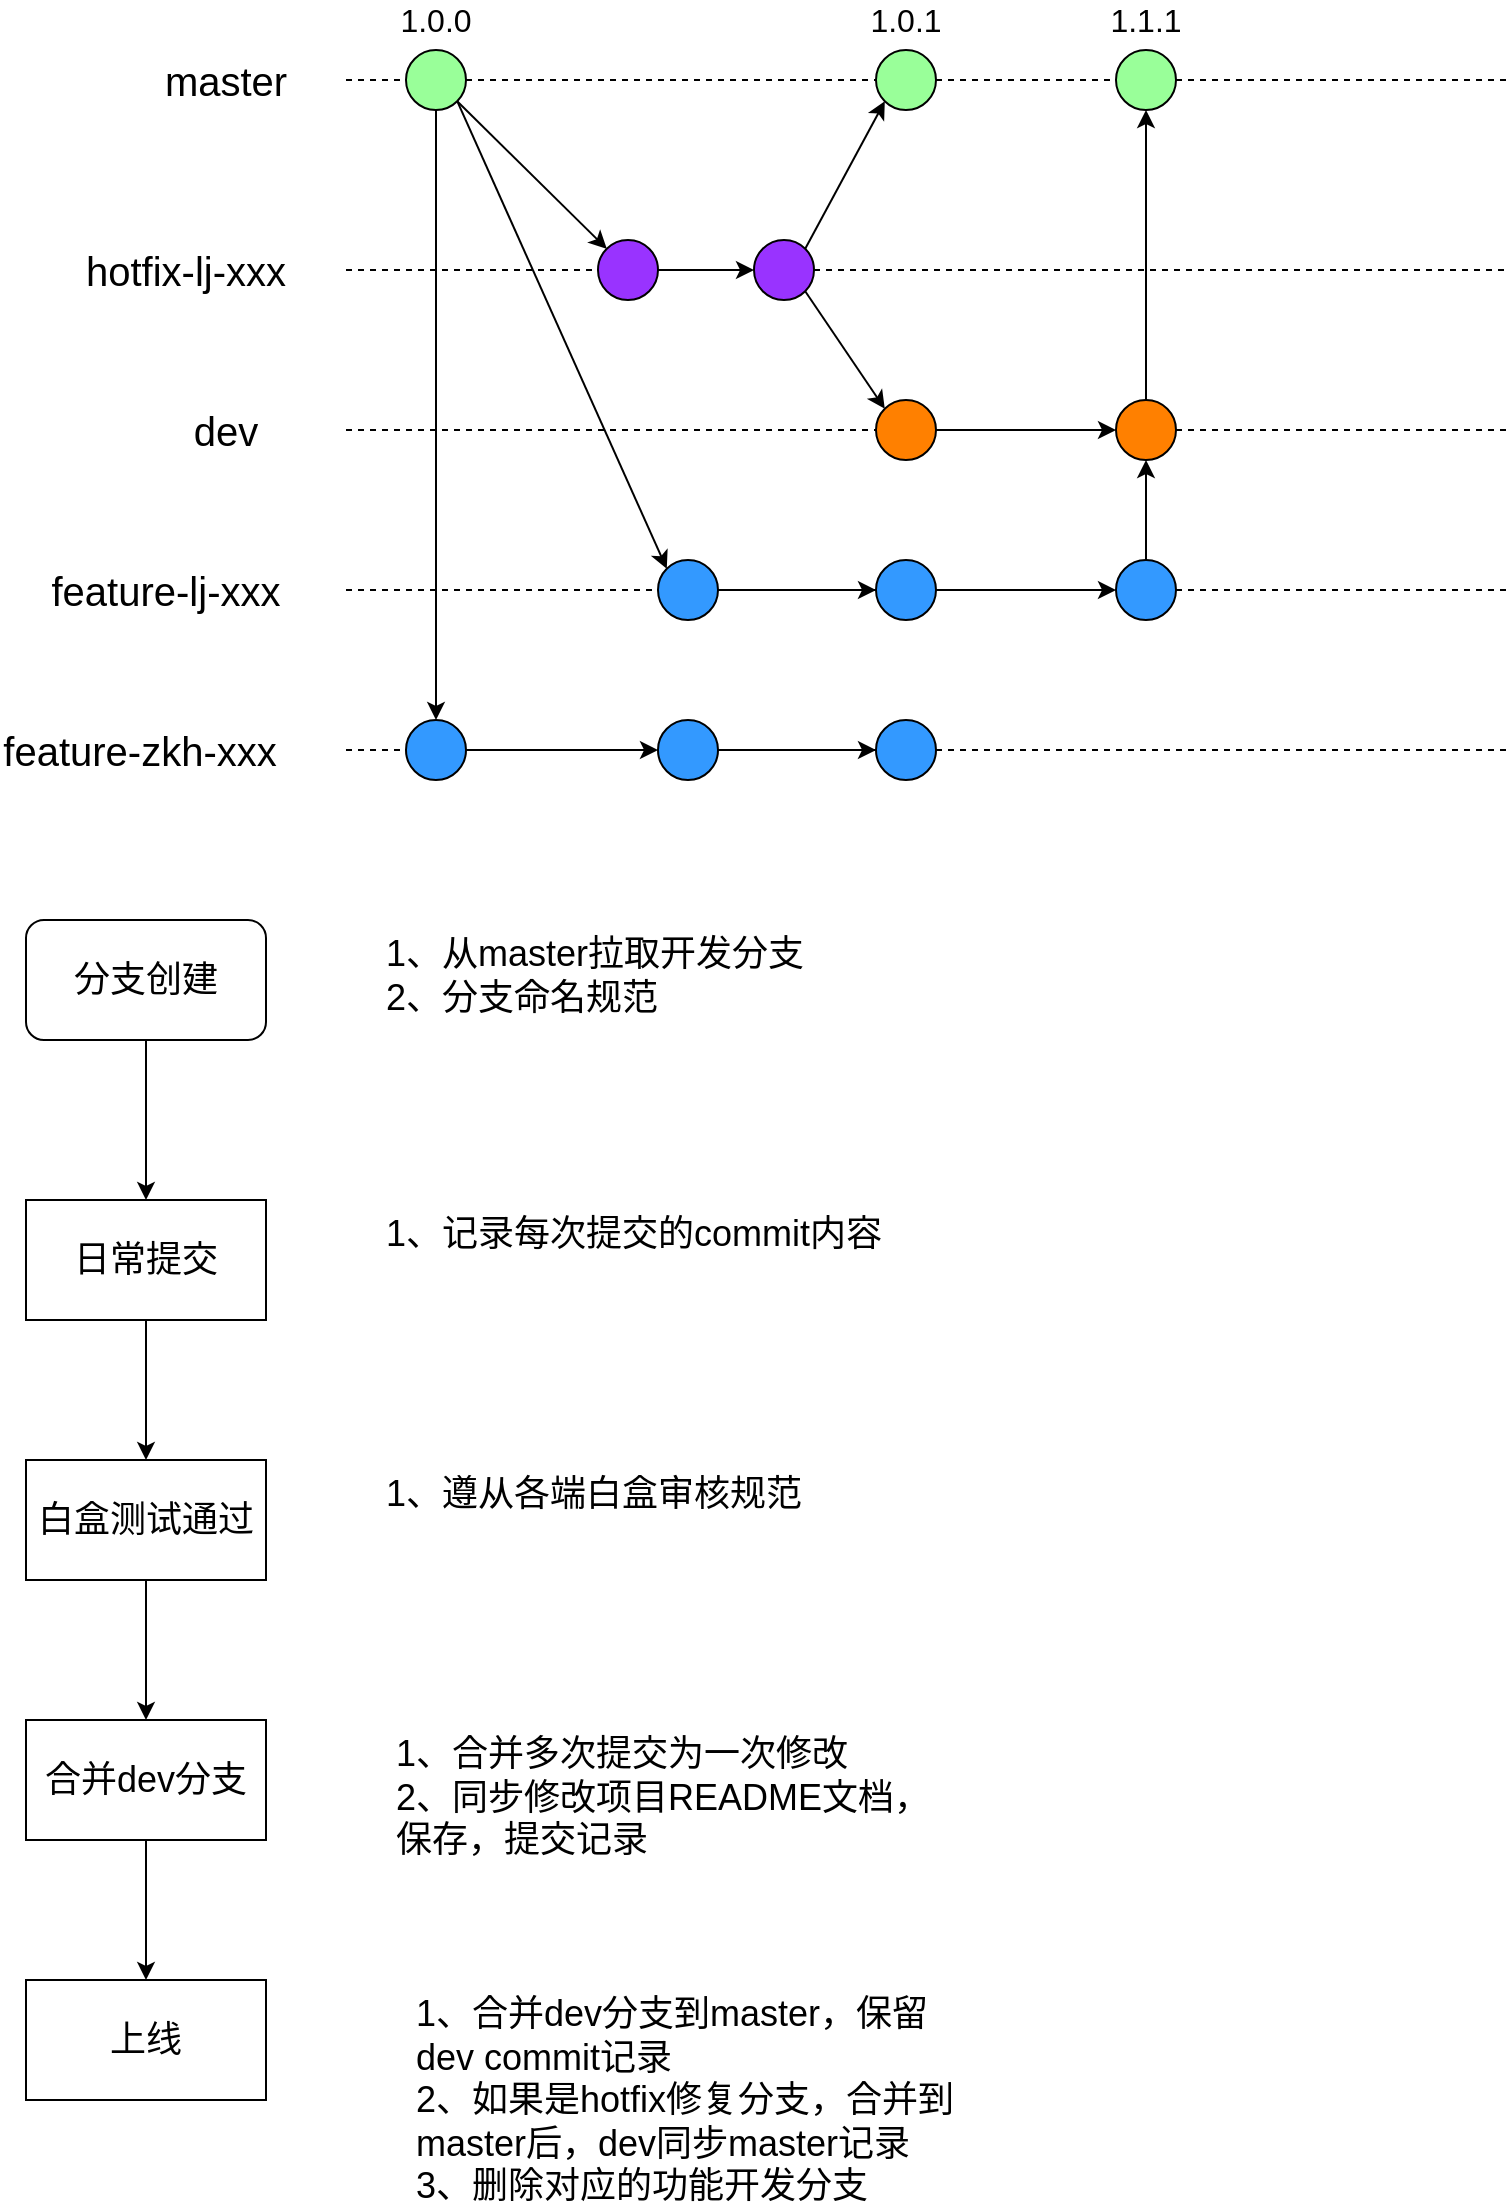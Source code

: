 <mxfile version="14.1.8" type="github">
  <diagram id="vDsj7gB0pOgBq1WQOLaf" name="Page-1">
    <mxGraphModel dx="1673" dy="944" grid="1" gridSize="10" guides="1" tooltips="1" connect="1" arrows="1" fold="1" page="1" pageScale="1" pageWidth="827" pageHeight="1169" math="0" shadow="0">
      <root>
        <mxCell id="0" />
        <mxCell id="1" parent="0" />
        <mxCell id="hbLUMs-cLDC_c3JnMp7D-1" value="master" style="text;html=1;strokeColor=none;fillColor=none;align=center;verticalAlign=middle;whiteSpace=wrap;rounded=0;fontSize=20;" parent="1" vertex="1">
          <mxGeometry x="143" y="80" width="40" height="20" as="geometry" />
        </mxCell>
        <mxCell id="hbLUMs-cLDC_c3JnMp7D-2" value="" style="endArrow=none;dashed=1;html=1;fontSize=20;" parent="1" source="hbLUMs-cLDC_c3JnMp7D-14" edge="1">
          <mxGeometry width="50" height="50" relative="1" as="geometry">
            <mxPoint x="223" y="90" as="sourcePoint" />
            <mxPoint x="803" y="90" as="targetPoint" />
          </mxGeometry>
        </mxCell>
        <mxCell id="hbLUMs-cLDC_c3JnMp7D-3" value="" style="ellipse;whiteSpace=wrap;html=1;fontSize=20;fontColor=#99FF99;fillColor=#99FF99;" parent="1" vertex="1">
          <mxGeometry x="253" y="75" width="30" height="30" as="geometry" />
        </mxCell>
        <mxCell id="hbLUMs-cLDC_c3JnMp7D-4" value="" style="endArrow=none;dashed=1;html=1;fontSize=20;" parent="1" target="hbLUMs-cLDC_c3JnMp7D-3" edge="1">
          <mxGeometry width="50" height="50" relative="1" as="geometry">
            <mxPoint x="223" y="90" as="sourcePoint" />
            <mxPoint x="803" y="90" as="targetPoint" />
          </mxGeometry>
        </mxCell>
        <mxCell id="hbLUMs-cLDC_c3JnMp7D-5" value="1.0.0" style="text;html=1;strokeColor=none;fillColor=none;align=center;verticalAlign=middle;whiteSpace=wrap;rounded=0;fontSize=16;" parent="1" vertex="1">
          <mxGeometry x="248" y="50" width="40" height="20" as="geometry" />
        </mxCell>
        <mxCell id="hbLUMs-cLDC_c3JnMp7D-6" value="dev" style="text;html=1;strokeColor=none;fillColor=none;align=center;verticalAlign=middle;whiteSpace=wrap;rounded=0;fontSize=20;" parent="1" vertex="1">
          <mxGeometry x="143" y="255" width="40" height="20" as="geometry" />
        </mxCell>
        <mxCell id="hbLUMs-cLDC_c3JnMp7D-7" value="" style="endArrow=none;dashed=1;html=1;fontSize=20;" parent="1" source="hbLUMs-cLDC_c3JnMp7D-8" edge="1">
          <mxGeometry width="50" height="50" relative="1" as="geometry">
            <mxPoint x="223" y="265" as="sourcePoint" />
            <mxPoint x="803" y="265" as="targetPoint" />
          </mxGeometry>
        </mxCell>
        <mxCell id="hbLUMs-cLDC_c3JnMp7D-8" value="" style="ellipse;whiteSpace=wrap;html=1;fontSize=20;fontColor=#99FF99;fillColor=#FF8000;" parent="1" vertex="1">
          <mxGeometry x="608" y="250" width="30" height="30" as="geometry" />
        </mxCell>
        <mxCell id="hbLUMs-cLDC_c3JnMp7D-9" value="" style="endArrow=none;dashed=1;html=1;fontSize=20;" parent="1" source="hbLUMs-cLDC_c3JnMp7D-46" target="hbLUMs-cLDC_c3JnMp7D-8" edge="1">
          <mxGeometry width="50" height="50" relative="1" as="geometry">
            <mxPoint x="318" y="265" as="sourcePoint" />
            <mxPoint x="898" y="265" as="targetPoint" />
          </mxGeometry>
        </mxCell>
        <mxCell id="hbLUMs-cLDC_c3JnMp7D-10" value="feature-lj-xxx" style="text;html=1;strokeColor=none;fillColor=none;align=center;verticalAlign=middle;whiteSpace=wrap;rounded=0;fontSize=20;" parent="1" vertex="1">
          <mxGeometry x="63" y="335" width="140" height="20" as="geometry" />
        </mxCell>
        <mxCell id="hbLUMs-cLDC_c3JnMp7D-11" value="" style="endArrow=none;dashed=1;html=1;fontSize=20;" parent="1" source="hbLUMs-cLDC_c3JnMp7D-20" edge="1">
          <mxGeometry width="50" height="50" relative="1" as="geometry">
            <mxPoint x="223" y="345" as="sourcePoint" />
            <mxPoint x="803" y="345" as="targetPoint" />
          </mxGeometry>
        </mxCell>
        <mxCell id="hbLUMs-cLDC_c3JnMp7D-12" value="" style="ellipse;whiteSpace=wrap;html=1;fontSize=20;fontColor=#99FF99;fillColor=#3399FF;" parent="1" vertex="1">
          <mxGeometry x="379" y="330" width="30" height="30" as="geometry" />
        </mxCell>
        <mxCell id="hbLUMs-cLDC_c3JnMp7D-13" value="" style="endArrow=none;dashed=1;html=1;fontSize=20;" parent="1" target="hbLUMs-cLDC_c3JnMp7D-12" edge="1">
          <mxGeometry width="50" height="50" relative="1" as="geometry">
            <mxPoint x="223" y="345" as="sourcePoint" />
            <mxPoint x="803" y="345" as="targetPoint" />
          </mxGeometry>
        </mxCell>
        <mxCell id="hbLUMs-cLDC_c3JnMp7D-14" value="" style="ellipse;whiteSpace=wrap;html=1;fontSize=20;fontColor=#99FF99;fillColor=#99FF99;" parent="1" vertex="1">
          <mxGeometry x="608" y="75" width="30" height="30" as="geometry" />
        </mxCell>
        <mxCell id="hbLUMs-cLDC_c3JnMp7D-15" value="" style="endArrow=none;dashed=1;html=1;fontSize=20;" parent="1" source="hbLUMs-cLDC_c3JnMp7D-42" target="hbLUMs-cLDC_c3JnMp7D-14" edge="1">
          <mxGeometry width="50" height="50" relative="1" as="geometry">
            <mxPoint x="378" y="90" as="sourcePoint" />
            <mxPoint x="898" y="90" as="targetPoint" />
          </mxGeometry>
        </mxCell>
        <mxCell id="hbLUMs-cLDC_c3JnMp7D-16" value="1.1.1" style="text;html=1;strokeColor=none;fillColor=none;align=center;verticalAlign=middle;whiteSpace=wrap;rounded=0;fontSize=16;" parent="1" vertex="1">
          <mxGeometry x="603" y="50" width="40" height="20" as="geometry" />
        </mxCell>
        <mxCell id="hbLUMs-cLDC_c3JnMp7D-17" value="" style="endArrow=classic;html=1;fontSize=16;fontColor=#000000;exitX=1;exitY=1;exitDx=0;exitDy=0;entryX=0;entryY=0;entryDx=0;entryDy=0;" parent="1" source="hbLUMs-cLDC_c3JnMp7D-3" target="hbLUMs-cLDC_c3JnMp7D-12" edge="1">
          <mxGeometry width="50" height="50" relative="1" as="geometry">
            <mxPoint x="632" y="190" as="sourcePoint" />
            <mxPoint x="682" y="140" as="targetPoint" />
          </mxGeometry>
        </mxCell>
        <mxCell id="hbLUMs-cLDC_c3JnMp7D-18" value="" style="ellipse;whiteSpace=wrap;html=1;fontSize=20;fontColor=#99FF99;fillColor=#3399FF;" parent="1" vertex="1">
          <mxGeometry x="488" y="330" width="30" height="30" as="geometry" />
        </mxCell>
        <mxCell id="hbLUMs-cLDC_c3JnMp7D-19" value="" style="endArrow=none;dashed=1;html=1;fontSize=20;" parent="1" source="hbLUMs-cLDC_c3JnMp7D-12" target="hbLUMs-cLDC_c3JnMp7D-18" edge="1">
          <mxGeometry width="50" height="50" relative="1" as="geometry">
            <mxPoint x="409" y="345" as="sourcePoint" />
            <mxPoint x="929" y="345" as="targetPoint" />
          </mxGeometry>
        </mxCell>
        <mxCell id="hbLUMs-cLDC_c3JnMp7D-20" value="" style="ellipse;whiteSpace=wrap;html=1;fontSize=20;fontColor=#99FF99;fillColor=#3399FF;" parent="1" vertex="1">
          <mxGeometry x="608" y="330" width="30" height="30" as="geometry" />
        </mxCell>
        <mxCell id="hbLUMs-cLDC_c3JnMp7D-21" value="" style="endArrow=none;dashed=1;html=1;fontSize=20;" parent="1" source="hbLUMs-cLDC_c3JnMp7D-18" target="hbLUMs-cLDC_c3JnMp7D-20" edge="1">
          <mxGeometry width="50" height="50" relative="1" as="geometry">
            <mxPoint x="518" y="345" as="sourcePoint" />
            <mxPoint x="968" y="345" as="targetPoint" />
          </mxGeometry>
        </mxCell>
        <mxCell id="hbLUMs-cLDC_c3JnMp7D-22" value="" style="endArrow=classic;html=1;fontSize=16;fontColor=#000000;exitX=1;exitY=0.5;exitDx=0;exitDy=0;entryX=0;entryY=0.5;entryDx=0;entryDy=0;" parent="1" source="hbLUMs-cLDC_c3JnMp7D-12" target="hbLUMs-cLDC_c3JnMp7D-18" edge="1">
          <mxGeometry width="50" height="50" relative="1" as="geometry">
            <mxPoint x="758" y="190" as="sourcePoint" />
            <mxPoint x="808" y="140" as="targetPoint" />
          </mxGeometry>
        </mxCell>
        <mxCell id="hbLUMs-cLDC_c3JnMp7D-23" value="" style="endArrow=classic;html=1;fontSize=16;fontColor=#000000;exitX=1;exitY=0.5;exitDx=0;exitDy=0;entryX=0;entryY=0.5;entryDx=0;entryDy=0;" parent="1" source="hbLUMs-cLDC_c3JnMp7D-18" target="hbLUMs-cLDC_c3JnMp7D-20" edge="1">
          <mxGeometry width="50" height="50" relative="1" as="geometry">
            <mxPoint x="797" y="190" as="sourcePoint" />
            <mxPoint x="847" y="140" as="targetPoint" />
          </mxGeometry>
        </mxCell>
        <mxCell id="hbLUMs-cLDC_c3JnMp7D-24" value="" style="endArrow=classic;html=1;fontSize=16;fontColor=#000000;exitX=0.5;exitY=0;exitDx=0;exitDy=0;entryX=0.5;entryY=1;entryDx=0;entryDy=0;" parent="1" source="hbLUMs-cLDC_c3JnMp7D-20" target="hbLUMs-cLDC_c3JnMp7D-8" edge="1">
          <mxGeometry width="50" height="50" relative="1" as="geometry">
            <mxPoint x="777" y="190" as="sourcePoint" />
            <mxPoint x="827" y="140" as="targetPoint" />
          </mxGeometry>
        </mxCell>
        <mxCell id="hbLUMs-cLDC_c3JnMp7D-25" value="" style="endArrow=classic;html=1;fontSize=16;fontColor=#000000;exitX=0.5;exitY=0;exitDx=0;exitDy=0;entryX=0.5;entryY=1;entryDx=0;entryDy=0;" parent="1" source="hbLUMs-cLDC_c3JnMp7D-8" target="hbLUMs-cLDC_c3JnMp7D-14" edge="1">
          <mxGeometry width="50" height="50" relative="1" as="geometry">
            <mxPoint x="847" y="190" as="sourcePoint" />
            <mxPoint x="897" y="140" as="targetPoint" />
          </mxGeometry>
        </mxCell>
        <mxCell id="hbLUMs-cLDC_c3JnMp7D-26" value="feature-zkh-xxx" style="text;html=1;strokeColor=none;fillColor=none;align=center;verticalAlign=middle;whiteSpace=wrap;rounded=0;fontSize=20;" parent="1" vertex="1">
          <mxGeometry x="50" y="415" width="140" height="20" as="geometry" />
        </mxCell>
        <mxCell id="hbLUMs-cLDC_c3JnMp7D-27" value="" style="endArrow=none;dashed=1;html=1;fontSize=20;" parent="1" source="hbLUMs-cLDC_c3JnMp7D-32" edge="1">
          <mxGeometry width="50" height="50" relative="1" as="geometry">
            <mxPoint x="223" y="425" as="sourcePoint" />
            <mxPoint x="803" y="425" as="targetPoint" />
          </mxGeometry>
        </mxCell>
        <mxCell id="hbLUMs-cLDC_c3JnMp7D-28" value="" style="ellipse;whiteSpace=wrap;html=1;fontSize=20;fontColor=#99FF99;fillColor=#3399FF;" parent="1" vertex="1">
          <mxGeometry x="253" y="410" width="30" height="30" as="geometry" />
        </mxCell>
        <mxCell id="hbLUMs-cLDC_c3JnMp7D-29" value="" style="endArrow=none;dashed=1;html=1;fontSize=20;" parent="1" target="hbLUMs-cLDC_c3JnMp7D-28" edge="1">
          <mxGeometry width="50" height="50" relative="1" as="geometry">
            <mxPoint x="223" y="425" as="sourcePoint" />
            <mxPoint x="803" y="425" as="targetPoint" />
          </mxGeometry>
        </mxCell>
        <mxCell id="hbLUMs-cLDC_c3JnMp7D-30" value="" style="ellipse;whiteSpace=wrap;html=1;fontSize=20;fontColor=#99FF99;fillColor=#3399FF;" parent="1" vertex="1">
          <mxGeometry x="379" y="410" width="30" height="30" as="geometry" />
        </mxCell>
        <mxCell id="hbLUMs-cLDC_c3JnMp7D-31" value="" style="endArrow=none;dashed=1;html=1;fontSize=20;" parent="1" source="hbLUMs-cLDC_c3JnMp7D-28" target="hbLUMs-cLDC_c3JnMp7D-30" edge="1">
          <mxGeometry width="50" height="50" relative="1" as="geometry">
            <mxPoint x="283" y="425" as="sourcePoint" />
            <mxPoint x="803" y="425" as="targetPoint" />
          </mxGeometry>
        </mxCell>
        <mxCell id="hbLUMs-cLDC_c3JnMp7D-32" value="" style="ellipse;whiteSpace=wrap;html=1;fontSize=20;fontColor=#99FF99;fillColor=#3399FF;" parent="1" vertex="1">
          <mxGeometry x="488" y="410" width="30" height="30" as="geometry" />
        </mxCell>
        <mxCell id="hbLUMs-cLDC_c3JnMp7D-33" value="" style="endArrow=none;dashed=1;html=1;fontSize=20;" parent="1" source="hbLUMs-cLDC_c3JnMp7D-30" target="hbLUMs-cLDC_c3JnMp7D-32" edge="1">
          <mxGeometry width="50" height="50" relative="1" as="geometry">
            <mxPoint x="409" y="425" as="sourcePoint" />
            <mxPoint x="859" y="425" as="targetPoint" />
          </mxGeometry>
        </mxCell>
        <mxCell id="hbLUMs-cLDC_c3JnMp7D-34" value="" style="endArrow=classic;html=1;fontSize=16;fontColor=#000000;exitX=1;exitY=0.5;exitDx=0;exitDy=0;entryX=0;entryY=0.5;entryDx=0;entryDy=0;" parent="1" source="hbLUMs-cLDC_c3JnMp7D-28" target="hbLUMs-cLDC_c3JnMp7D-30" edge="1">
          <mxGeometry width="50" height="50" relative="1" as="geometry">
            <mxPoint x="632" y="270" as="sourcePoint" />
            <mxPoint x="682" y="220" as="targetPoint" />
          </mxGeometry>
        </mxCell>
        <mxCell id="hbLUMs-cLDC_c3JnMp7D-35" value="" style="endArrow=classic;html=1;fontSize=16;fontColor=#000000;exitX=1;exitY=0.5;exitDx=0;exitDy=0;entryX=0;entryY=0.5;entryDx=0;entryDy=0;" parent="1" source="hbLUMs-cLDC_c3JnMp7D-30" target="hbLUMs-cLDC_c3JnMp7D-32" edge="1">
          <mxGeometry width="50" height="50" relative="1" as="geometry">
            <mxPoint x="688" y="270" as="sourcePoint" />
            <mxPoint x="738" y="220" as="targetPoint" />
          </mxGeometry>
        </mxCell>
        <mxCell id="hbLUMs-cLDC_c3JnMp7D-36" value="" style="endArrow=classic;html=1;fontSize=16;fontColor=#000000;exitX=0.5;exitY=1;exitDx=0;exitDy=0;entryX=0.5;entryY=0;entryDx=0;entryDy=0;" parent="1" source="hbLUMs-cLDC_c3JnMp7D-3" target="hbLUMs-cLDC_c3JnMp7D-28" edge="1">
          <mxGeometry width="50" height="50" relative="1" as="geometry">
            <mxPoint x="632" y="190" as="sourcePoint" />
            <mxPoint x="682" y="140" as="targetPoint" />
          </mxGeometry>
        </mxCell>
        <mxCell id="hbLUMs-cLDC_c3JnMp7D-37" value="hotfix-lj-xxx" style="text;html=1;strokeColor=none;fillColor=none;align=center;verticalAlign=middle;whiteSpace=wrap;rounded=0;fontSize=20;" parent="1" vertex="1">
          <mxGeometry x="83" y="175" width="120" height="20" as="geometry" />
        </mxCell>
        <mxCell id="hbLUMs-cLDC_c3JnMp7D-38" value="" style="endArrow=none;dashed=1;html=1;fontSize=20;" parent="1" source="hbLUMs-cLDC_c3JnMp7D-39" edge="1">
          <mxGeometry width="50" height="50" relative="1" as="geometry">
            <mxPoint x="223" y="185" as="sourcePoint" />
            <mxPoint x="803" y="185" as="targetPoint" />
          </mxGeometry>
        </mxCell>
        <mxCell id="hbLUMs-cLDC_c3JnMp7D-39" value="" style="ellipse;whiteSpace=wrap;html=1;fontSize=20;fontColor=#99FF99;fillColor=#9933FF;" parent="1" vertex="1">
          <mxGeometry x="427" y="170" width="30" height="30" as="geometry" />
        </mxCell>
        <mxCell id="hbLUMs-cLDC_c3JnMp7D-40" value="" style="endArrow=none;dashed=1;html=1;fontSize=20;" parent="1" source="hbLUMs-cLDC_c3JnMp7D-50" target="hbLUMs-cLDC_c3JnMp7D-39" edge="1">
          <mxGeometry width="50" height="50" relative="1" as="geometry">
            <mxPoint x="223" y="185" as="sourcePoint" />
            <mxPoint x="803" y="185" as="targetPoint" />
          </mxGeometry>
        </mxCell>
        <mxCell id="hbLUMs-cLDC_c3JnMp7D-41" value="" style="endArrow=classic;html=1;fontSize=16;fontColor=#000000;exitX=1;exitY=1;exitDx=0;exitDy=0;entryX=0;entryY=0;entryDx=0;entryDy=0;" parent="1" source="hbLUMs-cLDC_c3JnMp7D-3" target="hbLUMs-cLDC_c3JnMp7D-50" edge="1">
          <mxGeometry width="50" height="50" relative="1" as="geometry">
            <mxPoint x="623" y="170" as="sourcePoint" />
            <mxPoint x="383" y="140" as="targetPoint" />
          </mxGeometry>
        </mxCell>
        <mxCell id="hbLUMs-cLDC_c3JnMp7D-42" value="" style="ellipse;whiteSpace=wrap;html=1;fontSize=20;fontColor=#99FF99;fillColor=#99FF99;" parent="1" vertex="1">
          <mxGeometry x="488" y="75" width="30" height="30" as="geometry" />
        </mxCell>
        <mxCell id="hbLUMs-cLDC_c3JnMp7D-43" value="" style="endArrow=none;dashed=1;html=1;fontSize=20;" parent="1" source="hbLUMs-cLDC_c3JnMp7D-3" target="hbLUMs-cLDC_c3JnMp7D-42" edge="1">
          <mxGeometry width="50" height="50" relative="1" as="geometry">
            <mxPoint x="283" y="90" as="sourcePoint" />
            <mxPoint x="463" y="90" as="targetPoint" />
          </mxGeometry>
        </mxCell>
        <mxCell id="hbLUMs-cLDC_c3JnMp7D-44" value="1.0.1" style="text;html=1;strokeColor=none;fillColor=none;align=center;verticalAlign=middle;whiteSpace=wrap;rounded=0;fontSize=16;" parent="1" vertex="1">
          <mxGeometry x="483" y="50" width="40" height="20" as="geometry" />
        </mxCell>
        <mxCell id="hbLUMs-cLDC_c3JnMp7D-45" value="" style="endArrow=classic;html=1;fontSize=16;fontColor=#000000;exitX=1;exitY=0;exitDx=0;exitDy=0;entryX=0;entryY=1;entryDx=0;entryDy=0;" parent="1" source="hbLUMs-cLDC_c3JnMp7D-39" target="hbLUMs-cLDC_c3JnMp7D-42" edge="1">
          <mxGeometry width="50" height="50" relative="1" as="geometry">
            <mxPoint x="679" y="170" as="sourcePoint" />
            <mxPoint x="729" y="120" as="targetPoint" />
          </mxGeometry>
        </mxCell>
        <mxCell id="hbLUMs-cLDC_c3JnMp7D-46" value="" style="ellipse;whiteSpace=wrap;html=1;fontSize=20;fontColor=#99FF99;fillColor=#FF8000;" parent="1" vertex="1">
          <mxGeometry x="488" y="250" width="30" height="30" as="geometry" />
        </mxCell>
        <mxCell id="hbLUMs-cLDC_c3JnMp7D-47" value="" style="endArrow=none;dashed=1;html=1;fontSize=20;" parent="1" target="hbLUMs-cLDC_c3JnMp7D-46" edge="1">
          <mxGeometry width="50" height="50" relative="1" as="geometry">
            <mxPoint x="223" y="265" as="sourcePoint" />
            <mxPoint x="463" y="265" as="targetPoint" />
          </mxGeometry>
        </mxCell>
        <mxCell id="hbLUMs-cLDC_c3JnMp7D-48" value="" style="endArrow=classic;html=1;fontSize=16;fontColor=#000000;exitX=1;exitY=1;exitDx=0;exitDy=0;entryX=0;entryY=0;entryDx=0;entryDy=0;" parent="1" source="hbLUMs-cLDC_c3JnMp7D-39" target="hbLUMs-cLDC_c3JnMp7D-46" edge="1">
          <mxGeometry width="50" height="50" relative="1" as="geometry">
            <mxPoint x="679" y="170" as="sourcePoint" />
            <mxPoint x="729" y="120" as="targetPoint" />
          </mxGeometry>
        </mxCell>
        <mxCell id="hbLUMs-cLDC_c3JnMp7D-49" value="" style="endArrow=classic;html=1;fontSize=16;fontColor=#000000;exitX=1;exitY=0.5;exitDx=0;exitDy=0;entryX=0;entryY=0.5;entryDx=0;entryDy=0;" parent="1" source="hbLUMs-cLDC_c3JnMp7D-46" target="hbLUMs-cLDC_c3JnMp7D-8" edge="1">
          <mxGeometry width="50" height="50" relative="1" as="geometry">
            <mxPoint x="718" y="170" as="sourcePoint" />
            <mxPoint x="768" y="120" as="targetPoint" />
          </mxGeometry>
        </mxCell>
        <mxCell id="hbLUMs-cLDC_c3JnMp7D-50" value="" style="ellipse;whiteSpace=wrap;html=1;fontSize=20;fontColor=#99FF99;fillColor=#9933FF;" parent="1" vertex="1">
          <mxGeometry x="349" y="170" width="30" height="30" as="geometry" />
        </mxCell>
        <mxCell id="hbLUMs-cLDC_c3JnMp7D-51" value="" style="endArrow=none;dashed=1;html=1;fontSize=20;" parent="1" target="hbLUMs-cLDC_c3JnMp7D-50" edge="1">
          <mxGeometry width="50" height="50" relative="1" as="geometry">
            <mxPoint x="223" y="185" as="sourcePoint" />
            <mxPoint x="427" y="185" as="targetPoint" />
          </mxGeometry>
        </mxCell>
        <mxCell id="hbLUMs-cLDC_c3JnMp7D-52" value="" style="endArrow=classic;html=1;fontSize=16;fontColor=#000000;exitX=1;exitY=0.5;exitDx=0;exitDy=0;entryX=0;entryY=0.5;entryDx=0;entryDy=0;" parent="1" source="hbLUMs-cLDC_c3JnMp7D-50" target="hbLUMs-cLDC_c3JnMp7D-39" edge="1">
          <mxGeometry width="50" height="50" relative="1" as="geometry">
            <mxPoint x="586" y="390" as="sourcePoint" />
            <mxPoint x="636" y="340" as="targetPoint" />
          </mxGeometry>
        </mxCell>
        <mxCell id="EqUukW50PLyFnlk6ksqb-10" style="edgeStyle=orthogonalEdgeStyle;rounded=0;orthogonalLoop=1;jettySize=auto;html=1;exitX=0.5;exitY=1;exitDx=0;exitDy=0;entryX=0.5;entryY=0;entryDx=0;entryDy=0;fontSize=18;" edge="1" parent="1" source="EqUukW50PLyFnlk6ksqb-1" target="EqUukW50PLyFnlk6ksqb-6">
          <mxGeometry relative="1" as="geometry" />
        </mxCell>
        <mxCell id="EqUukW50PLyFnlk6ksqb-1" value="&lt;font style=&quot;font-size: 18px&quot;&gt;分支创建&lt;/font&gt;" style="rounded=1;whiteSpace=wrap;html=1;" vertex="1" parent="1">
          <mxGeometry x="63" y="510" width="120" height="60" as="geometry" />
        </mxCell>
        <mxCell id="EqUukW50PLyFnlk6ksqb-13" value="" style="edgeStyle=orthogonalEdgeStyle;rounded=0;orthogonalLoop=1;jettySize=auto;html=1;fontSize=18;" edge="1" parent="1" source="EqUukW50PLyFnlk6ksqb-4" target="EqUukW50PLyFnlk6ksqb-5">
          <mxGeometry relative="1" as="geometry" />
        </mxCell>
        <mxCell id="EqUukW50PLyFnlk6ksqb-4" value="合并dev分支" style="rounded=0;whiteSpace=wrap;html=1;fontSize=18;" vertex="1" parent="1">
          <mxGeometry x="63" y="910" width="120" height="60" as="geometry" />
        </mxCell>
        <mxCell id="EqUukW50PLyFnlk6ksqb-5" value="上线" style="rounded=0;whiteSpace=wrap;html=1;fontSize=18;" vertex="1" parent="1">
          <mxGeometry x="63" y="1040" width="120" height="60" as="geometry" />
        </mxCell>
        <mxCell id="EqUukW50PLyFnlk6ksqb-11" value="" style="edgeStyle=orthogonalEdgeStyle;rounded=0;orthogonalLoop=1;jettySize=auto;html=1;fontSize=18;" edge="1" parent="1" source="EqUukW50PLyFnlk6ksqb-6" target="EqUukW50PLyFnlk6ksqb-7">
          <mxGeometry relative="1" as="geometry" />
        </mxCell>
        <mxCell id="EqUukW50PLyFnlk6ksqb-6" value="日常提交" style="rounded=0;whiteSpace=wrap;html=1;fontSize=18;" vertex="1" parent="1">
          <mxGeometry x="63" y="650" width="120" height="60" as="geometry" />
        </mxCell>
        <mxCell id="EqUukW50PLyFnlk6ksqb-12" value="" style="edgeStyle=orthogonalEdgeStyle;rounded=0;orthogonalLoop=1;jettySize=auto;html=1;fontSize=18;" edge="1" parent="1" source="EqUukW50PLyFnlk6ksqb-7" target="EqUukW50PLyFnlk6ksqb-4">
          <mxGeometry relative="1" as="geometry" />
        </mxCell>
        <mxCell id="EqUukW50PLyFnlk6ksqb-7" value="白盒测试通过" style="rounded=0;whiteSpace=wrap;html=1;fontSize=18;" vertex="1" parent="1">
          <mxGeometry x="63" y="780" width="120" height="60" as="geometry" />
        </mxCell>
        <mxCell id="EqUukW50PLyFnlk6ksqb-8" value="1、从master拉取开发分支&lt;br&gt;2、分支命名规范" style="text;html=1;strokeColor=none;fillColor=none;align=left;verticalAlign=top;whiteSpace=wrap;rounded=0;fontSize=18;" vertex="1" parent="1">
          <mxGeometry x="241" y="510" width="277" height="60" as="geometry" />
        </mxCell>
        <mxCell id="EqUukW50PLyFnlk6ksqb-9" value="1、记录每次提交的commit内容" style="text;html=1;strokeColor=none;fillColor=none;align=left;verticalAlign=top;whiteSpace=wrap;rounded=0;fontSize=18;" vertex="1" parent="1">
          <mxGeometry x="241" y="650" width="277" height="60" as="geometry" />
        </mxCell>
        <mxCell id="EqUukW50PLyFnlk6ksqb-14" value="1、遵从各端白盒审核规范" style="text;html=1;strokeColor=none;fillColor=none;align=left;verticalAlign=top;whiteSpace=wrap;rounded=0;fontSize=18;" vertex="1" parent="1">
          <mxGeometry x="241" y="780" width="277" height="60" as="geometry" />
        </mxCell>
        <mxCell id="EqUukW50PLyFnlk6ksqb-15" value="1、合并多次提交为一次修改&lt;br&gt;2、同步修改项目README文档，保存，提交记录" style="text;html=1;strokeColor=none;fillColor=none;align=left;verticalAlign=top;whiteSpace=wrap;rounded=0;fontSize=18;" vertex="1" parent="1">
          <mxGeometry x="246" y="910" width="277" height="60" as="geometry" />
        </mxCell>
        <mxCell id="EqUukW50PLyFnlk6ksqb-16" value="1、合并dev分支到master，保留dev commit记录&lt;br&gt;2、如果是hotfix修复分支，合并到master后，dev同步master记录&lt;br&gt;3、删除对应的功能开发分支" style="text;html=1;strokeColor=none;fillColor=none;align=left;verticalAlign=top;whiteSpace=wrap;rounded=0;fontSize=18;" vertex="1" parent="1">
          <mxGeometry x="255.5" y="1040" width="277" height="60" as="geometry" />
        </mxCell>
      </root>
    </mxGraphModel>
  </diagram>
</mxfile>
